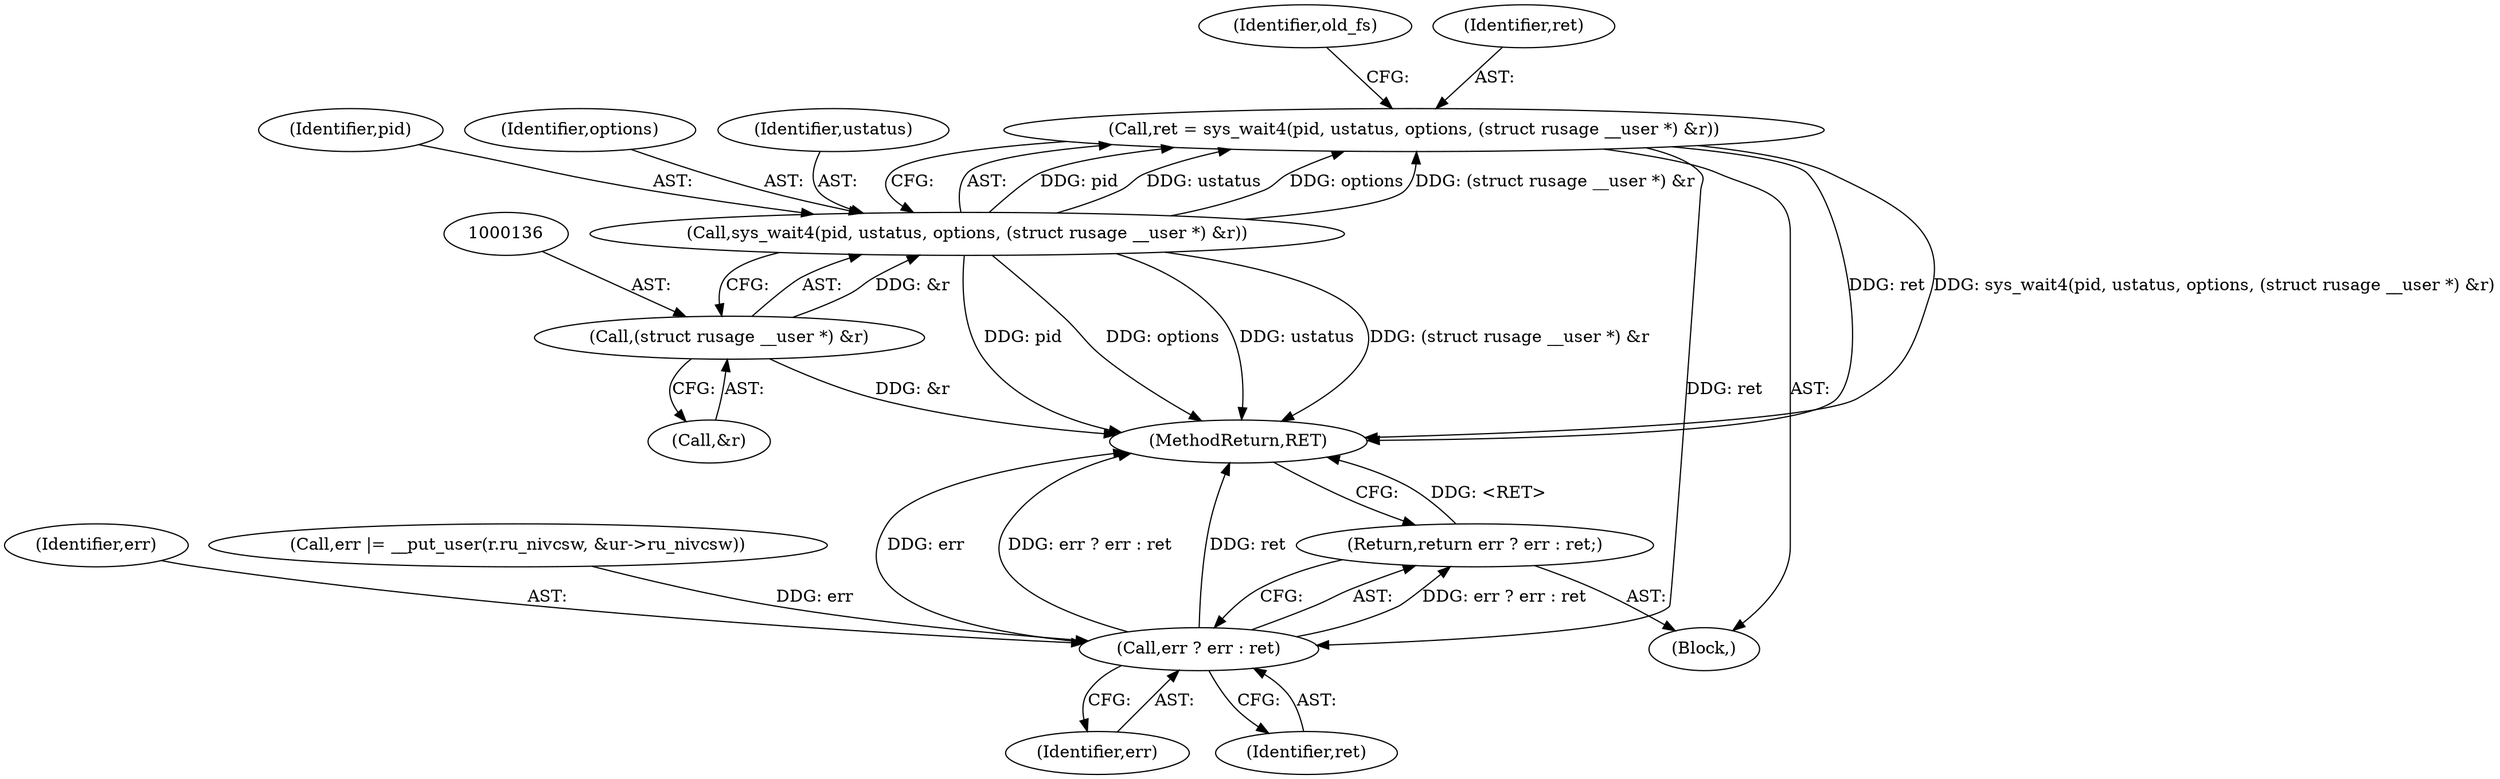 digraph "1_linux_21c5977a836e399fc710ff2c5367845ed5c2527f_1@del" {
"1000129" [label="(Call,ret = sys_wait4(pid, ustatus, options, (struct rusage __user *) &r))"];
"1000131" [label="(Call,sys_wait4(pid, ustatus, options, (struct rusage __user *) &r))"];
"1000135" [label="(Call,(struct rusage __user *) &r)"];
"1000352" [label="(Call,err ? err : ret)"];
"1000351" [label="(Return,return err ? err : ret;)"];
"1000131" [label="(Call,sys_wait4(pid, ustatus, options, (struct rusage __user *) &r))"];
"1000137" [label="(Call,&r)"];
"1000354" [label="(Identifier,err)"];
"1000353" [label="(Identifier,err)"];
"1000351" [label="(Return,return err ? err : ret;)"];
"1000341" [label="(Call,err |= __put_user(r.ru_nivcsw, &ur->ru_nivcsw))"];
"1000355" [label="(Identifier,ret)"];
"1000132" [label="(Identifier,pid)"];
"1000140" [label="(Identifier,old_fs)"];
"1000134" [label="(Identifier,options)"];
"1000135" [label="(Call,(struct rusage __user *) &r)"];
"1000352" [label="(Call,err ? err : ret)"];
"1000110" [label="(Block,)"];
"1000133" [label="(Identifier,ustatus)"];
"1000130" [label="(Identifier,ret)"];
"1000356" [label="(MethodReturn,RET)"];
"1000129" [label="(Call,ret = sys_wait4(pid, ustatus, options, (struct rusage __user *) &r))"];
"1000129" -> "1000110"  [label="AST: "];
"1000129" -> "1000131"  [label="CFG: "];
"1000130" -> "1000129"  [label="AST: "];
"1000131" -> "1000129"  [label="AST: "];
"1000140" -> "1000129"  [label="CFG: "];
"1000129" -> "1000356"  [label="DDG: ret"];
"1000129" -> "1000356"  [label="DDG: sys_wait4(pid, ustatus, options, (struct rusage __user *) &r)"];
"1000131" -> "1000129"  [label="DDG: pid"];
"1000131" -> "1000129"  [label="DDG: ustatus"];
"1000131" -> "1000129"  [label="DDG: options"];
"1000131" -> "1000129"  [label="DDG: (struct rusage __user *) &r"];
"1000129" -> "1000352"  [label="DDG: ret"];
"1000131" -> "1000135"  [label="CFG: "];
"1000132" -> "1000131"  [label="AST: "];
"1000133" -> "1000131"  [label="AST: "];
"1000134" -> "1000131"  [label="AST: "];
"1000135" -> "1000131"  [label="AST: "];
"1000131" -> "1000356"  [label="DDG: pid"];
"1000131" -> "1000356"  [label="DDG: options"];
"1000131" -> "1000356"  [label="DDG: ustatus"];
"1000131" -> "1000356"  [label="DDG: (struct rusage __user *) &r"];
"1000135" -> "1000131"  [label="DDG: &r"];
"1000135" -> "1000137"  [label="CFG: "];
"1000136" -> "1000135"  [label="AST: "];
"1000137" -> "1000135"  [label="AST: "];
"1000135" -> "1000356"  [label="DDG: &r"];
"1000352" -> "1000351"  [label="AST: "];
"1000352" -> "1000354"  [label="CFG: "];
"1000352" -> "1000355"  [label="CFG: "];
"1000353" -> "1000352"  [label="AST: "];
"1000354" -> "1000352"  [label="AST: "];
"1000355" -> "1000352"  [label="AST: "];
"1000351" -> "1000352"  [label="CFG: "];
"1000352" -> "1000356"  [label="DDG: err"];
"1000352" -> "1000356"  [label="DDG: err ? err : ret"];
"1000352" -> "1000356"  [label="DDG: ret"];
"1000352" -> "1000351"  [label="DDG: err ? err : ret"];
"1000341" -> "1000352"  [label="DDG: err"];
"1000351" -> "1000110"  [label="AST: "];
"1000356" -> "1000351"  [label="CFG: "];
"1000351" -> "1000356"  [label="DDG: <RET>"];
}
